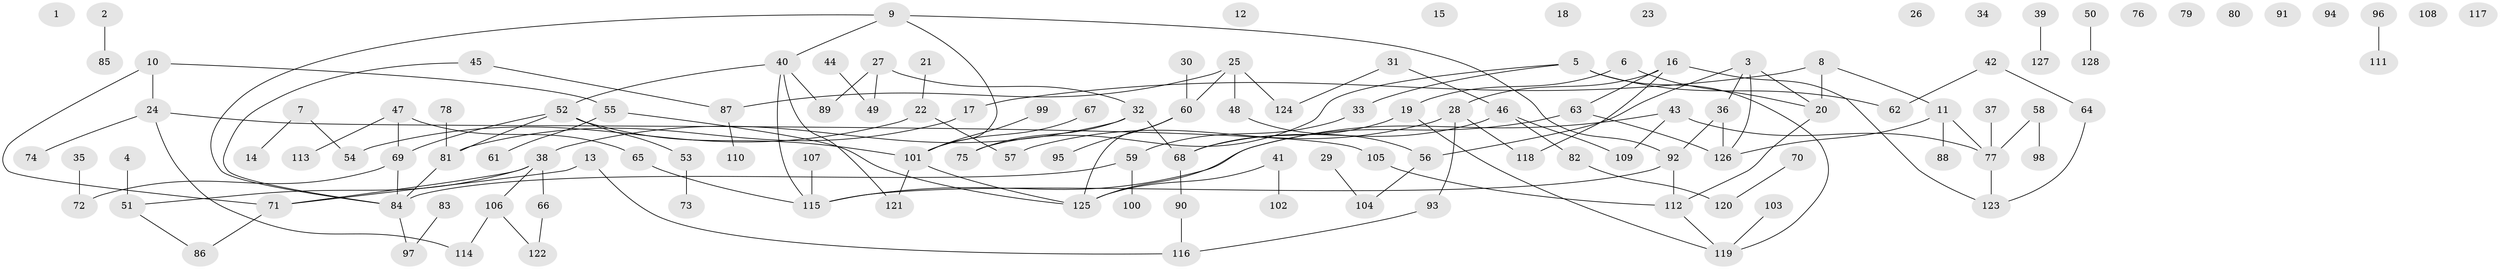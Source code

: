 // Generated by graph-tools (version 1.1) at 2025/00/03/09/25 03:00:54]
// undirected, 128 vertices, 139 edges
graph export_dot {
graph [start="1"]
  node [color=gray90,style=filled];
  1;
  2;
  3;
  4;
  5;
  6;
  7;
  8;
  9;
  10;
  11;
  12;
  13;
  14;
  15;
  16;
  17;
  18;
  19;
  20;
  21;
  22;
  23;
  24;
  25;
  26;
  27;
  28;
  29;
  30;
  31;
  32;
  33;
  34;
  35;
  36;
  37;
  38;
  39;
  40;
  41;
  42;
  43;
  44;
  45;
  46;
  47;
  48;
  49;
  50;
  51;
  52;
  53;
  54;
  55;
  56;
  57;
  58;
  59;
  60;
  61;
  62;
  63;
  64;
  65;
  66;
  67;
  68;
  69;
  70;
  71;
  72;
  73;
  74;
  75;
  76;
  77;
  78;
  79;
  80;
  81;
  82;
  83;
  84;
  85;
  86;
  87;
  88;
  89;
  90;
  91;
  92;
  93;
  94;
  95;
  96;
  97;
  98;
  99;
  100;
  101;
  102;
  103;
  104;
  105;
  106;
  107;
  108;
  109;
  110;
  111;
  112;
  113;
  114;
  115;
  116;
  117;
  118;
  119;
  120;
  121;
  122;
  123;
  124;
  125;
  126;
  127;
  128;
  2 -- 85;
  3 -- 20;
  3 -- 36;
  3 -- 56;
  3 -- 126;
  4 -- 51;
  5 -- 33;
  5 -- 62;
  5 -- 75;
  5 -- 119;
  6 -- 19;
  6 -- 20;
  7 -- 14;
  7 -- 54;
  8 -- 11;
  8 -- 17;
  8 -- 20;
  9 -- 40;
  9 -- 84;
  9 -- 92;
  9 -- 101;
  10 -- 24;
  10 -- 55;
  10 -- 71;
  11 -- 77;
  11 -- 88;
  11 -- 126;
  13 -- 71;
  13 -- 116;
  16 -- 28;
  16 -- 63;
  16 -- 118;
  16 -- 123;
  17 -- 81;
  19 -- 68;
  19 -- 119;
  20 -- 112;
  21 -- 22;
  22 -- 54;
  22 -- 57;
  24 -- 74;
  24 -- 105;
  24 -- 114;
  25 -- 48;
  25 -- 60;
  25 -- 87;
  25 -- 124;
  27 -- 32;
  27 -- 49;
  27 -- 89;
  28 -- 57;
  28 -- 93;
  28 -- 118;
  29 -- 104;
  30 -- 60;
  31 -- 46;
  31 -- 124;
  32 -- 38;
  32 -- 68;
  32 -- 75;
  33 -- 59;
  35 -- 72;
  36 -- 92;
  36 -- 126;
  37 -- 77;
  38 -- 51;
  38 -- 66;
  38 -- 71;
  38 -- 106;
  39 -- 127;
  40 -- 52;
  40 -- 89;
  40 -- 115;
  40 -- 121;
  41 -- 102;
  41 -- 125;
  42 -- 62;
  42 -- 64;
  43 -- 77;
  43 -- 109;
  43 -- 115;
  44 -- 49;
  45 -- 84;
  45 -- 87;
  46 -- 68;
  46 -- 82;
  46 -- 109;
  47 -- 65;
  47 -- 69;
  47 -- 113;
  48 -- 56;
  50 -- 128;
  51 -- 86;
  52 -- 53;
  52 -- 69;
  52 -- 81;
  52 -- 101;
  53 -- 73;
  55 -- 61;
  55 -- 125;
  56 -- 104;
  58 -- 77;
  58 -- 98;
  59 -- 84;
  59 -- 100;
  60 -- 95;
  60 -- 125;
  63 -- 125;
  63 -- 126;
  64 -- 123;
  65 -- 115;
  66 -- 122;
  67 -- 101;
  68 -- 90;
  69 -- 72;
  69 -- 84;
  70 -- 120;
  71 -- 86;
  77 -- 123;
  78 -- 81;
  81 -- 84;
  82 -- 120;
  83 -- 97;
  84 -- 97;
  87 -- 110;
  90 -- 116;
  92 -- 112;
  92 -- 115;
  93 -- 116;
  96 -- 111;
  99 -- 101;
  101 -- 121;
  101 -- 125;
  103 -- 119;
  105 -- 112;
  106 -- 114;
  106 -- 122;
  107 -- 115;
  112 -- 119;
}
